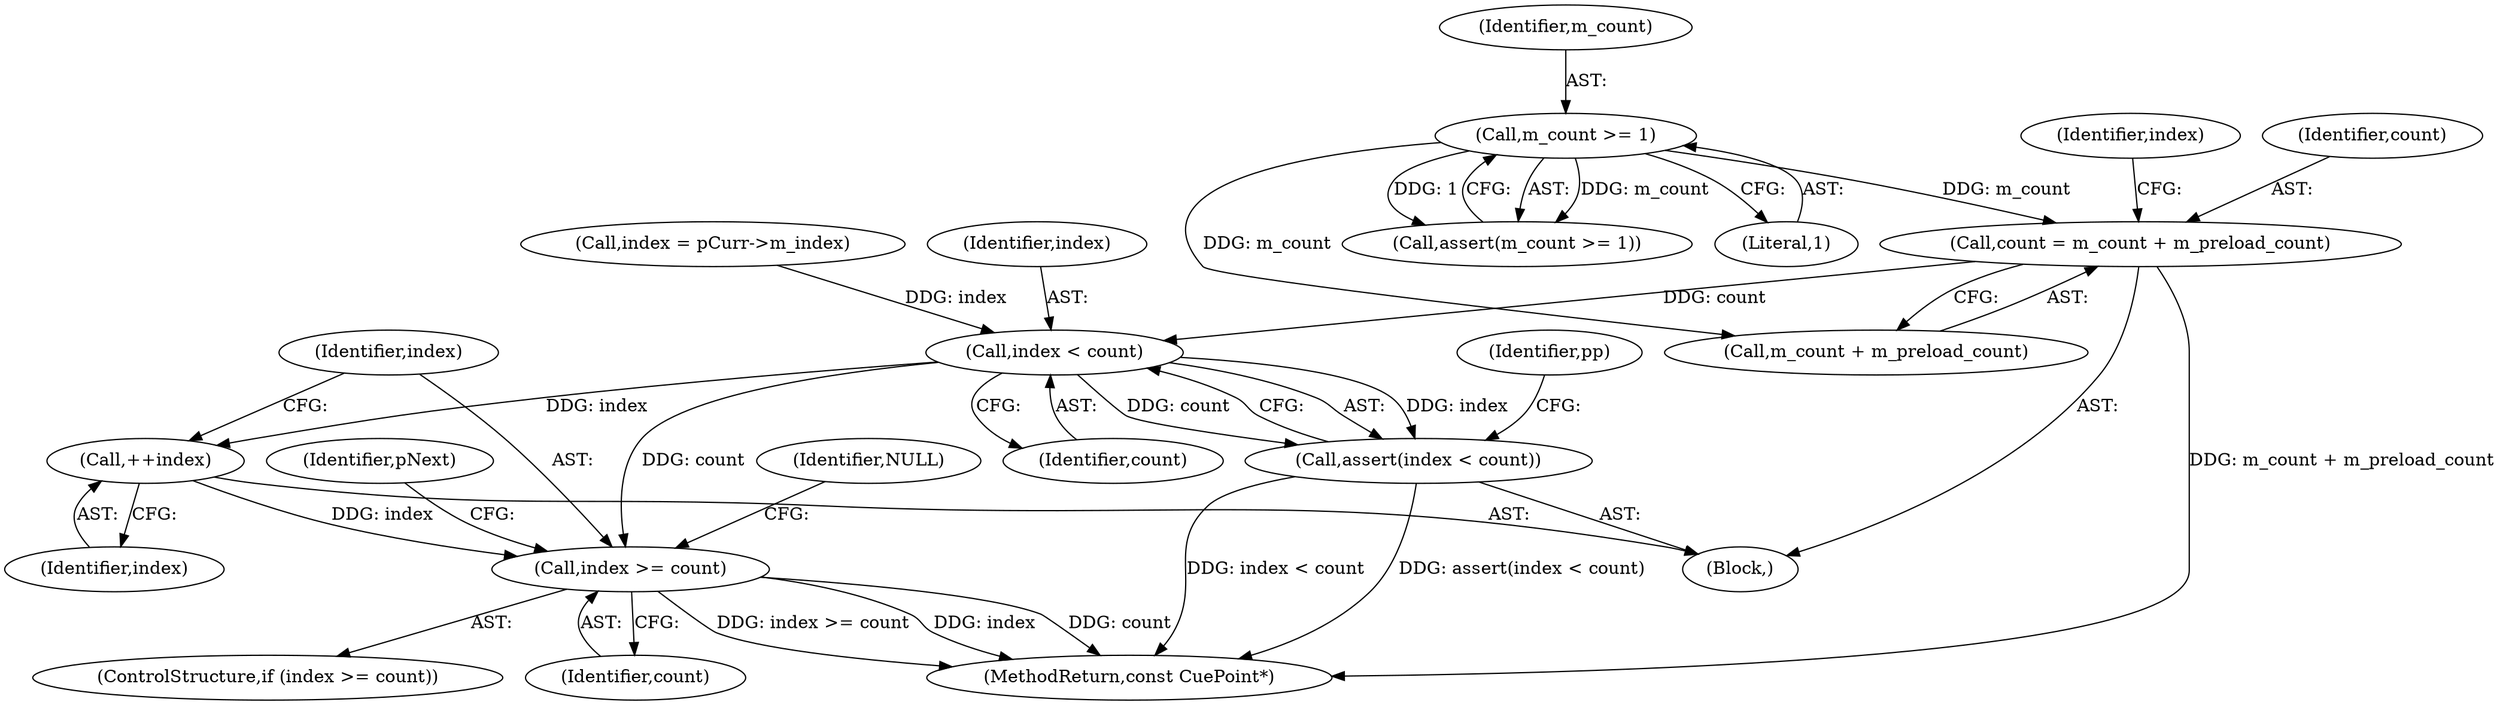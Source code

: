 digraph "1_Android_cc274e2abe8b2a6698a5c47d8aa4bb45f1f9538d_19@integer" {
"1000120" [label="(Call,count = m_count + m_preload_count)"];
"1000116" [label="(Call,m_count >= 1)"];
"1000132" [label="(Call,index < count)"];
"1000131" [label="(Call,assert(index < count))"];
"1000146" [label="(Call,++index)"];
"1000149" [label="(Call,index >= count)"];
"1000116" [label="(Call,m_count >= 1)"];
"1000126" [label="(Call,index = pCurr->m_index)"];
"1000131" [label="(Call,assert(index < count))"];
"1000118" [label="(Literal,1)"];
"1000127" [label="(Identifier,index)"];
"1000102" [label="(Block,)"];
"1000149" [label="(Call,index >= count)"];
"1000134" [label="(Identifier,count)"];
"1000151" [label="(Identifier,count)"];
"1000133" [label="(Identifier,index)"];
"1000150" [label="(Identifier,index)"];
"1000117" [label="(Identifier,m_count)"];
"1000122" [label="(Call,m_count + m_preload_count)"];
"1000147" [label="(Identifier,index)"];
"1000167" [label="(MethodReturn,const CuePoint*)"];
"1000148" [label="(ControlStructure,if (index >= count))"];
"1000153" [label="(Identifier,NULL)"];
"1000115" [label="(Call,assert(m_count >= 1))"];
"1000121" [label="(Identifier,count)"];
"1000132" [label="(Call,index < count)"];
"1000146" [label="(Call,++index)"];
"1000136" [label="(Identifier,pp)"];
"1000155" [label="(Identifier,pNext)"];
"1000120" [label="(Call,count = m_count + m_preload_count)"];
"1000120" -> "1000102"  [label="AST: "];
"1000120" -> "1000122"  [label="CFG: "];
"1000121" -> "1000120"  [label="AST: "];
"1000122" -> "1000120"  [label="AST: "];
"1000127" -> "1000120"  [label="CFG: "];
"1000120" -> "1000167"  [label="DDG: m_count + m_preload_count"];
"1000116" -> "1000120"  [label="DDG: m_count"];
"1000120" -> "1000132"  [label="DDG: count"];
"1000116" -> "1000115"  [label="AST: "];
"1000116" -> "1000118"  [label="CFG: "];
"1000117" -> "1000116"  [label="AST: "];
"1000118" -> "1000116"  [label="AST: "];
"1000115" -> "1000116"  [label="CFG: "];
"1000116" -> "1000115"  [label="DDG: m_count"];
"1000116" -> "1000115"  [label="DDG: 1"];
"1000116" -> "1000122"  [label="DDG: m_count"];
"1000132" -> "1000131"  [label="AST: "];
"1000132" -> "1000134"  [label="CFG: "];
"1000133" -> "1000132"  [label="AST: "];
"1000134" -> "1000132"  [label="AST: "];
"1000131" -> "1000132"  [label="CFG: "];
"1000132" -> "1000131"  [label="DDG: index"];
"1000132" -> "1000131"  [label="DDG: count"];
"1000126" -> "1000132"  [label="DDG: index"];
"1000132" -> "1000146"  [label="DDG: index"];
"1000132" -> "1000149"  [label="DDG: count"];
"1000131" -> "1000102"  [label="AST: "];
"1000136" -> "1000131"  [label="CFG: "];
"1000131" -> "1000167"  [label="DDG: index < count"];
"1000131" -> "1000167"  [label="DDG: assert(index < count)"];
"1000146" -> "1000102"  [label="AST: "];
"1000146" -> "1000147"  [label="CFG: "];
"1000147" -> "1000146"  [label="AST: "];
"1000150" -> "1000146"  [label="CFG: "];
"1000146" -> "1000149"  [label="DDG: index"];
"1000149" -> "1000148"  [label="AST: "];
"1000149" -> "1000151"  [label="CFG: "];
"1000150" -> "1000149"  [label="AST: "];
"1000151" -> "1000149"  [label="AST: "];
"1000153" -> "1000149"  [label="CFG: "];
"1000155" -> "1000149"  [label="CFG: "];
"1000149" -> "1000167"  [label="DDG: count"];
"1000149" -> "1000167"  [label="DDG: index >= count"];
"1000149" -> "1000167"  [label="DDG: index"];
}
